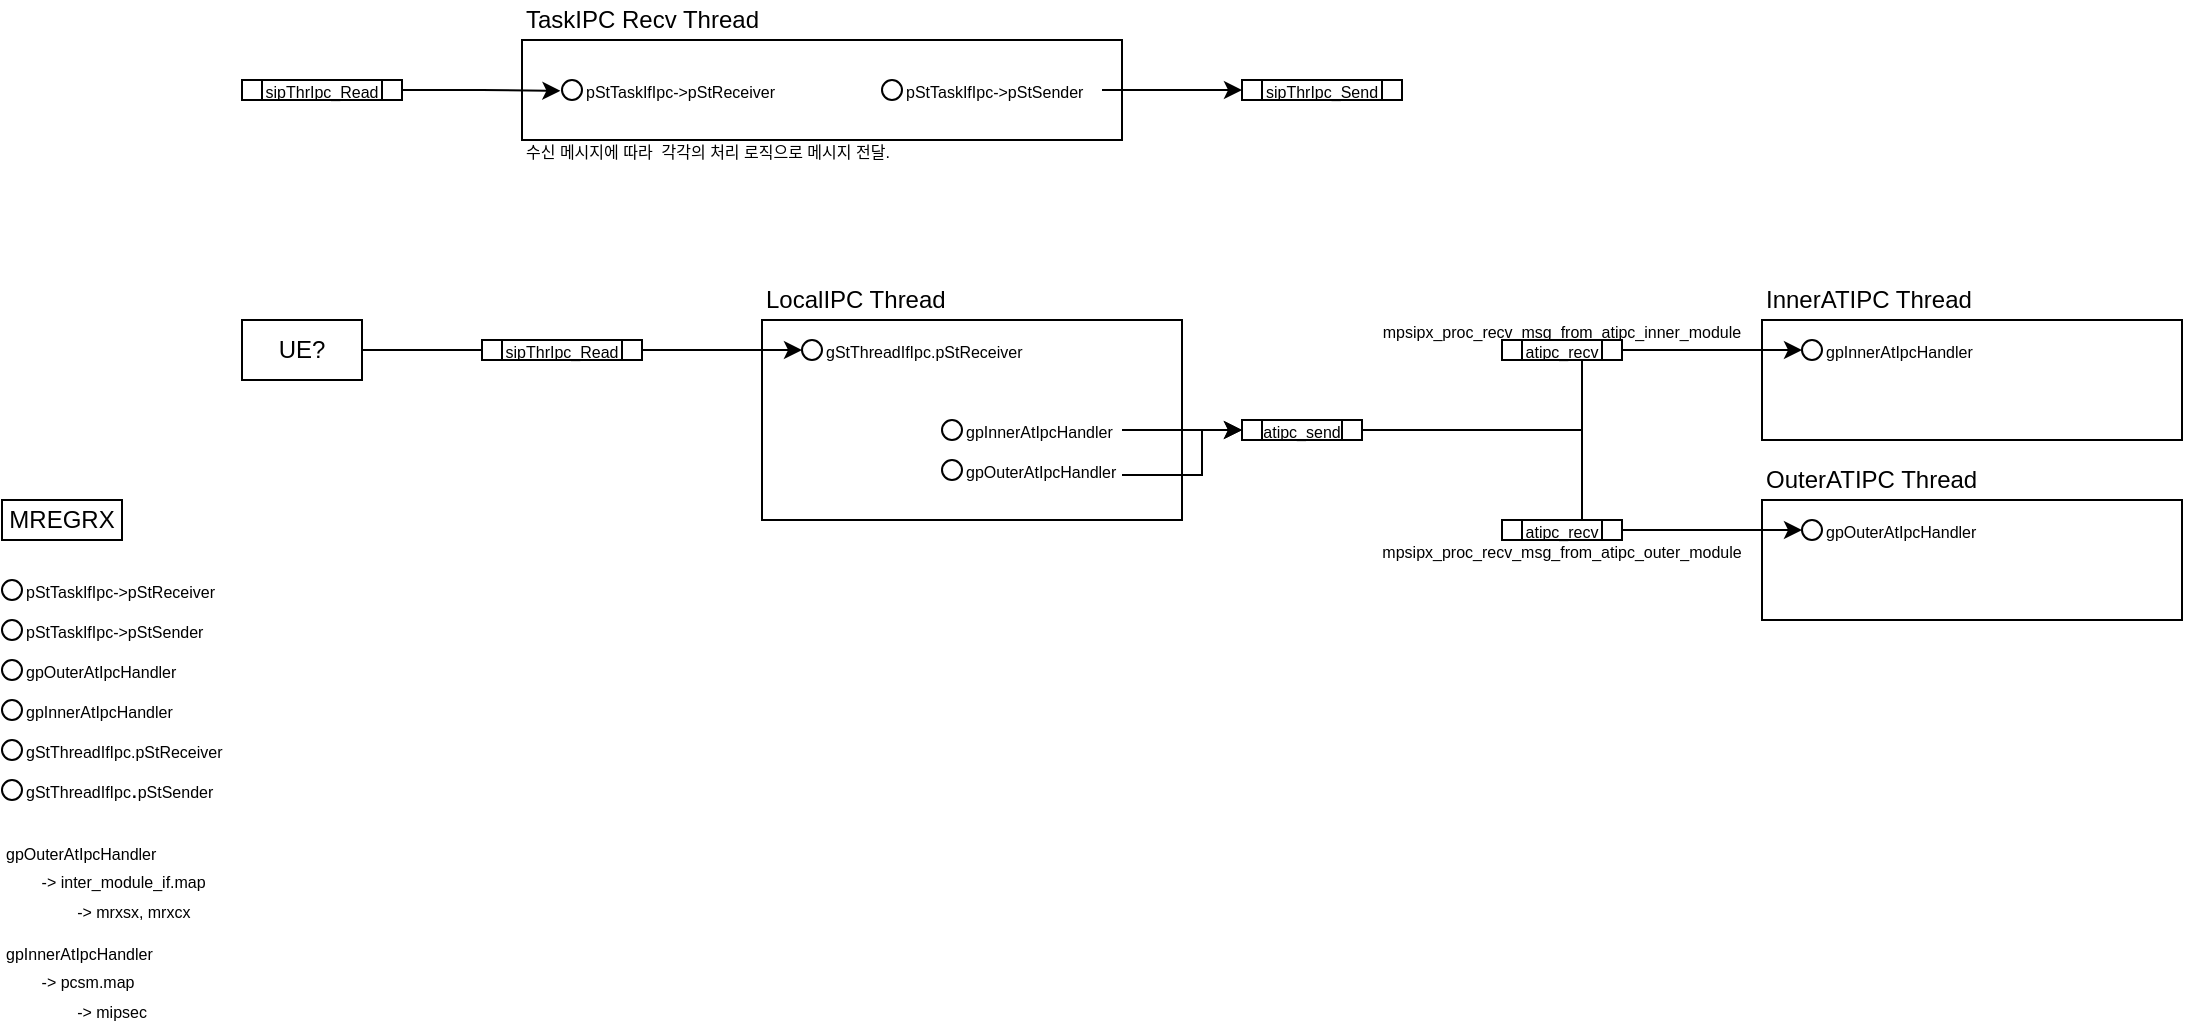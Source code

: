 <mxfile version="28.2.4">
  <diagram name="페이지-1" id="JuZxe8WxZ3bdWjItNSyv">
    <mxGraphModel dx="815" dy="425" grid="1" gridSize="10" guides="1" tooltips="1" connect="1" arrows="1" fold="1" page="1" pageScale="1" pageWidth="827" pageHeight="1169" math="0" shadow="0">
      <root>
        <mxCell id="0" />
        <mxCell id="1" parent="0" />
        <mxCell id="Kl3heIubk2VX5QrCEViC-150" value="" style="rounded=0;whiteSpace=wrap;html=1;" vertex="1" parent="1">
          <mxGeometry x="300" y="200" width="300" height="50" as="geometry" />
        </mxCell>
        <mxCell id="Kl3heIubk2VX5QrCEViC-119" value="" style="group" vertex="1" connectable="0" parent="1">
          <mxGeometry x="420" y="320" width="210" height="120" as="geometry" />
        </mxCell>
        <mxCell id="Kl3heIubk2VX5QrCEViC-88" value="" style="rounded=0;whiteSpace=wrap;html=1;" vertex="1" parent="Kl3heIubk2VX5QrCEViC-119">
          <mxGeometry y="20" width="210" height="100" as="geometry" />
        </mxCell>
        <mxCell id="Kl3heIubk2VX5QrCEViC-92" value="LocalIPC Thread" style="text;html=1;align=left;verticalAlign=middle;whiteSpace=wrap;rounded=0;" vertex="1" parent="Kl3heIubk2VX5QrCEViC-119">
          <mxGeometry width="120" height="20" as="geometry" />
        </mxCell>
        <mxCell id="Kl3heIubk2VX5QrCEViC-95" value="" style="group" vertex="1" connectable="0" parent="1">
          <mxGeometry x="920" y="320" width="210" height="80" as="geometry" />
        </mxCell>
        <mxCell id="Kl3heIubk2VX5QrCEViC-44" value="" style="rounded=0;whiteSpace=wrap;html=1;" vertex="1" parent="Kl3heIubk2VX5QrCEViC-95">
          <mxGeometry y="20" width="210" height="60" as="geometry" />
        </mxCell>
        <mxCell id="Kl3heIubk2VX5QrCEViC-45" value="InnerATIPC Thread" style="text;html=1;align=left;verticalAlign=middle;whiteSpace=wrap;rounded=0;" vertex="1" parent="Kl3heIubk2VX5QrCEViC-95">
          <mxGeometry width="120" height="20" as="geometry" />
        </mxCell>
        <mxCell id="Kl3heIubk2VX5QrCEViC-93" value="" style="group" vertex="1" connectable="0" parent="1">
          <mxGeometry x="920" y="410" width="210" height="80" as="geometry" />
        </mxCell>
        <mxCell id="Kl3heIubk2VX5QrCEViC-57" value="" style="rounded=0;whiteSpace=wrap;html=1;" vertex="1" parent="Kl3heIubk2VX5QrCEViC-93">
          <mxGeometry y="20" width="210" height="60" as="geometry" />
        </mxCell>
        <mxCell id="Kl3heIubk2VX5QrCEViC-58" value="OuterATIPC Thread" style="text;html=1;align=left;verticalAlign=middle;whiteSpace=wrap;rounded=0;" vertex="1" parent="Kl3heIubk2VX5QrCEViC-93">
          <mxGeometry width="120" height="20" as="geometry" />
        </mxCell>
        <mxCell id="Kl3heIubk2VX5QrCEViC-7" value="MREGRX" style="rounded=0;whiteSpace=wrap;html=1;container=0;" vertex="1" parent="1">
          <mxGeometry x="40" y="430" width="60" height="20" as="geometry" />
        </mxCell>
        <mxCell id="Kl3heIubk2VX5QrCEViC-24" value="&lt;font style=&quot;font-size: 8px;&quot;&gt;gpOuterAtIpcHandler&lt;br&gt;&lt;/font&gt;&lt;span style=&quot;background-color: transparent; color: light-dark(rgb(0, 0, 0), rgb(255, 255, 255)); font-size: 8px;&quot;&gt;&lt;span style=&quot;white-space: pre;&quot;&gt;&#x9;&lt;/span&gt;-&amp;gt;&amp;nbsp;&lt;/span&gt;&lt;span style=&quot;background-color: transparent; color: light-dark(rgb(0, 0, 0), rgb(255, 255, 255)); font-size: 8px;&quot;&gt;inter_module_if.map&lt;/span&gt;&lt;div&gt;&lt;span style=&quot;background-color: transparent; color: light-dark(rgb(0, 0, 0), rgb(255, 255, 255)); font-size: 8px;&quot;&gt;&lt;span style=&quot;white-space: pre;&quot;&gt;&#x9;&lt;/span&gt;&lt;span style=&quot;white-space: pre;&quot;&gt;&#x9;&lt;/span&gt;-&amp;gt; mrxsx, mrxcx&lt;br&gt;&lt;/span&gt;&lt;/div&gt;" style="text;html=1;align=left;verticalAlign=middle;whiteSpace=wrap;rounded=0;container=0;" vertex="1" parent="1">
          <mxGeometry x="40" y="600" width="120" height="40" as="geometry" />
        </mxCell>
        <mxCell id="Kl3heIubk2VX5QrCEViC-25" value="&lt;span style=&quot;font-size: 8px;&quot;&gt;gpInnerAtIpcHandler&lt;/span&gt;&lt;br&gt;&lt;span style=&quot;font-size: 8px; white-space: pre;&quot;&gt;&#x9;&lt;/span&gt;&lt;span style=&quot;font-size: 8px;&quot;&gt;-&amp;gt;&amp;nbsp;pcsm.map&lt;/span&gt;&lt;div&gt;&lt;span style=&quot;font-size: 8px;&quot;&gt;&lt;span style=&quot;white-space: pre;&quot;&gt;&#x9;&lt;/span&gt;&lt;span style=&quot;white-space: pre;&quot;&gt;&#x9;&lt;/span&gt;-&amp;gt; mipsec&lt;br&gt;&lt;/span&gt;&lt;/div&gt;" style="text;html=1;align=left;verticalAlign=middle;whiteSpace=wrap;rounded=0;container=0;" vertex="1" parent="1">
          <mxGeometry x="40" y="650" width="120" height="40" as="geometry" />
        </mxCell>
        <mxCell id="Kl3heIubk2VX5QrCEViC-40" value="" style="group" vertex="1" connectable="0" parent="1">
          <mxGeometry x="40" y="470" width="110" height="10" as="geometry" />
        </mxCell>
        <mxCell id="Kl3heIubk2VX5QrCEViC-4" value="" style="ellipse;whiteSpace=wrap;html=1;aspect=fixed;container=0;" vertex="1" parent="Kl3heIubk2VX5QrCEViC-40">
          <mxGeometry width="10" height="10" as="geometry" />
        </mxCell>
        <mxCell id="Kl3heIubk2VX5QrCEViC-5" value="&lt;font style=&quot;font-size: 8px;&quot;&gt;pStTaskIfIpc-&amp;gt;pStReceiver&lt;/font&gt;" style="text;html=1;align=left;verticalAlign=middle;whiteSpace=wrap;rounded=0;container=0;" vertex="1" parent="Kl3heIubk2VX5QrCEViC-40">
          <mxGeometry x="10" width="100" height="10" as="geometry" />
        </mxCell>
        <mxCell id="Kl3heIubk2VX5QrCEViC-41" value="" style="group" vertex="1" connectable="0" parent="1">
          <mxGeometry x="40" y="490" width="110" height="10" as="geometry" />
        </mxCell>
        <mxCell id="Kl3heIubk2VX5QrCEViC-12" value="" style="ellipse;whiteSpace=wrap;html=1;aspect=fixed;container=0;" vertex="1" parent="Kl3heIubk2VX5QrCEViC-41">
          <mxGeometry width="10" height="10" as="geometry" />
        </mxCell>
        <mxCell id="Kl3heIubk2VX5QrCEViC-13" value="&lt;font style=&quot;font-size: 8px;&quot;&gt;pStTaskIfIpc-&amp;gt;pStSender&lt;/font&gt;" style="text;html=1;align=left;verticalAlign=middle;whiteSpace=wrap;rounded=0;container=0;" vertex="1" parent="Kl3heIubk2VX5QrCEViC-41">
          <mxGeometry x="10" width="100" height="10" as="geometry" />
        </mxCell>
        <mxCell id="Kl3heIubk2VX5QrCEViC-48" value="" style="group" vertex="1" connectable="0" parent="1">
          <mxGeometry x="40" y="550" width="110" height="10" as="geometry" />
        </mxCell>
        <mxCell id="Kl3heIubk2VX5QrCEViC-46" value="&lt;font style=&quot;font-size: 8px;&quot;&gt;gStThreadIfIpc.pStReceiver&lt;/font&gt;" style="text;html=1;align=left;verticalAlign=middle;whiteSpace=wrap;rounded=0;" vertex="1" parent="Kl3heIubk2VX5QrCEViC-48">
          <mxGeometry x="10" width="100" height="10" as="geometry" />
        </mxCell>
        <mxCell id="Kl3heIubk2VX5QrCEViC-47" value="" style="ellipse;whiteSpace=wrap;html=1;aspect=fixed;container=0;" vertex="1" parent="Kl3heIubk2VX5QrCEViC-48">
          <mxGeometry width="10" height="10" as="geometry" />
        </mxCell>
        <mxCell id="Kl3heIubk2VX5QrCEViC-53" value="&lt;font style=&quot;font-size: 8px;&quot;&gt;mpsipx_proc_recv_msg_from_atipc_inner_module&lt;/font&gt;" style="text;html=1;align=center;verticalAlign=middle;whiteSpace=wrap;rounded=0;" vertex="1" parent="1">
          <mxGeometry x="720" y="340" width="200" height="10" as="geometry" />
        </mxCell>
        <mxCell id="Kl3heIubk2VX5QrCEViC-55" style="edgeStyle=orthogonalEdgeStyle;rounded=0;orthogonalLoop=1;jettySize=auto;html=1;exitX=1;exitY=0.5;exitDx=0;exitDy=0;entryX=0;entryY=0.5;entryDx=0;entryDy=0;" edge="1" parent="1" source="Kl3heIubk2VX5QrCEViC-110" target="Kl3heIubk2VX5QrCEViC-50">
          <mxGeometry relative="1" as="geometry">
            <mxPoint x="720" y="355" as="sourcePoint" />
          </mxGeometry>
        </mxCell>
        <mxCell id="Kl3heIubk2VX5QrCEViC-62" style="edgeStyle=orthogonalEdgeStyle;rounded=0;orthogonalLoop=1;jettySize=auto;html=1;exitX=1;exitY=0.5;exitDx=0;exitDy=0;entryX=0;entryY=0.5;entryDx=0;entryDy=0;" edge="1" parent="1" source="Kl3heIubk2VX5QrCEViC-110" target="Kl3heIubk2VX5QrCEViC-60">
          <mxGeometry relative="1" as="geometry">
            <mxPoint x="930" y="445" as="targetPoint" />
            <mxPoint x="720" y="445" as="sourcePoint" />
          </mxGeometry>
        </mxCell>
        <mxCell id="Kl3heIubk2VX5QrCEViC-64" value="&lt;font style=&quot;font-size: 8px;&quot;&gt;mpsipx_proc_recv_msg_from_atipc_outer_module&lt;/font&gt;" style="text;html=1;align=center;verticalAlign=middle;whiteSpace=wrap;rounded=0;" vertex="1" parent="1">
          <mxGeometry x="720" y="450" width="200" height="10" as="geometry" />
        </mxCell>
        <mxCell id="Kl3heIubk2VX5QrCEViC-71" value="" style="group" vertex="1" connectable="0" parent="1">
          <mxGeometry x="790" y="350" width="60" height="10" as="geometry" />
        </mxCell>
        <mxCell id="Kl3heIubk2VX5QrCEViC-68" value="&lt;span style=&quot;font-size: 8px;&quot;&gt;atipc_recv&lt;/span&gt;" style="rounded=0;whiteSpace=wrap;html=1;" vertex="1" parent="Kl3heIubk2VX5QrCEViC-71">
          <mxGeometry x="10" width="40" height="10" as="geometry" />
        </mxCell>
        <mxCell id="Kl3heIubk2VX5QrCEViC-69" value="" style="rounded=0;whiteSpace=wrap;html=1;" vertex="1" parent="Kl3heIubk2VX5QrCEViC-71">
          <mxGeometry width="10" height="10" as="geometry" />
        </mxCell>
        <mxCell id="Kl3heIubk2VX5QrCEViC-70" value="" style="rounded=0;whiteSpace=wrap;html=1;" vertex="1" parent="Kl3heIubk2VX5QrCEViC-71">
          <mxGeometry x="50" width="10" height="10" as="geometry" />
        </mxCell>
        <mxCell id="Kl3heIubk2VX5QrCEViC-82" value="" style="group" vertex="1" connectable="0" parent="1">
          <mxGeometry x="940" y="350" width="90" height="10" as="geometry" />
        </mxCell>
        <mxCell id="Kl3heIubk2VX5QrCEViC-50" value="" style="ellipse;whiteSpace=wrap;html=1;aspect=fixed;container=0;" vertex="1" parent="Kl3heIubk2VX5QrCEViC-82">
          <mxGeometry width="10" height="10" as="geometry" />
        </mxCell>
        <mxCell id="Kl3heIubk2VX5QrCEViC-51" value="&lt;span style=&quot;font-size: 8px;&quot;&gt;gpInnerAtIpcHandler&lt;/span&gt;" style="text;html=1;align=left;verticalAlign=middle;whiteSpace=wrap;rounded=0;container=0;" vertex="1" parent="Kl3heIubk2VX5QrCEViC-82">
          <mxGeometry x="10" width="80" height="10" as="geometry" />
        </mxCell>
        <mxCell id="Kl3heIubk2VX5QrCEViC-83" value="" style="group" vertex="1" connectable="0" parent="1">
          <mxGeometry x="940" y="440" width="90" height="10" as="geometry" />
        </mxCell>
        <mxCell id="Kl3heIubk2VX5QrCEViC-60" value="" style="ellipse;whiteSpace=wrap;html=1;aspect=fixed;" vertex="1" parent="Kl3heIubk2VX5QrCEViC-83">
          <mxGeometry width="10" height="10" as="geometry" />
        </mxCell>
        <mxCell id="Kl3heIubk2VX5QrCEViC-61" value="&lt;font style=&quot;font-size: 8px;&quot;&gt;gpOuterAtIpcHandler&lt;/font&gt;" style="text;html=1;align=left;verticalAlign=middle;whiteSpace=wrap;rounded=0;container=0;" vertex="1" parent="Kl3heIubk2VX5QrCEViC-83">
          <mxGeometry x="10" width="80" height="10" as="geometry" />
        </mxCell>
        <mxCell id="Kl3heIubk2VX5QrCEViC-84" value="" style="group" vertex="1" connectable="0" parent="1">
          <mxGeometry x="790" y="440" width="60" height="10" as="geometry" />
        </mxCell>
        <mxCell id="Kl3heIubk2VX5QrCEViC-74" value="&lt;span style=&quot;font-size: 8px;&quot;&gt;atipc_recv&lt;/span&gt;" style="rounded=0;whiteSpace=wrap;html=1;container=0;" vertex="1" parent="Kl3heIubk2VX5QrCEViC-84">
          <mxGeometry x="10" width="40" height="10" as="geometry" />
        </mxCell>
        <mxCell id="Kl3heIubk2VX5QrCEViC-75" value="" style="rounded=0;whiteSpace=wrap;html=1;container=0;" vertex="1" parent="Kl3heIubk2VX5QrCEViC-84">
          <mxGeometry width="10" height="10" as="geometry" />
        </mxCell>
        <mxCell id="Kl3heIubk2VX5QrCEViC-76" value="" style="rounded=0;whiteSpace=wrap;html=1;container=0;" vertex="1" parent="Kl3heIubk2VX5QrCEViC-84">
          <mxGeometry x="50" width="10" height="10" as="geometry" />
        </mxCell>
        <mxCell id="Kl3heIubk2VX5QrCEViC-89" value="&lt;span style=&quot;&quot;&gt;&lt;font style=&quot;font-size: 8px;&quot;&gt;gStThreadIfIpc&lt;/font&gt;.&lt;font style=&quot;font-size: 8px;&quot;&gt;pStSender&lt;/font&gt;&lt;/span&gt;" style="text;html=1;align=left;verticalAlign=middle;whiteSpace=wrap;rounded=0;" vertex="1" parent="1">
          <mxGeometry x="50" y="570" width="100" height="10" as="geometry" />
        </mxCell>
        <mxCell id="Kl3heIubk2VX5QrCEViC-90" value="" style="ellipse;whiteSpace=wrap;html=1;aspect=fixed;" vertex="1" parent="1">
          <mxGeometry x="40" y="570" width="10" height="10" as="geometry" />
        </mxCell>
        <mxCell id="Kl3heIubk2VX5QrCEViC-97" value="" style="group" vertex="1" connectable="0" parent="1">
          <mxGeometry x="440" y="350" width="110" height="10" as="geometry" />
        </mxCell>
        <mxCell id="Kl3heIubk2VX5QrCEViC-98" value="&lt;font style=&quot;font-size: 8px;&quot;&gt;gStThreadIfIpc.pStReceiver&lt;/font&gt;" style="text;html=1;align=left;verticalAlign=middle;whiteSpace=wrap;rounded=0;" vertex="1" parent="Kl3heIubk2VX5QrCEViC-97">
          <mxGeometry x="10" width="100" height="10" as="geometry" />
        </mxCell>
        <mxCell id="Kl3heIubk2VX5QrCEViC-99" value="" style="ellipse;whiteSpace=wrap;html=1;aspect=fixed;container=0;" vertex="1" parent="Kl3heIubk2VX5QrCEViC-97">
          <mxGeometry width="10" height="10" as="geometry" />
        </mxCell>
        <mxCell id="Kl3heIubk2VX5QrCEViC-101" style="edgeStyle=orthogonalEdgeStyle;rounded=0;orthogonalLoop=1;jettySize=auto;html=1;exitX=1;exitY=0.5;exitDx=0;exitDy=0;entryX=0;entryY=0.5;entryDx=0;entryDy=0;" edge="1" parent="1" source="Kl3heIubk2VX5QrCEViC-100" target="Kl3heIubk2VX5QrCEViC-99">
          <mxGeometry relative="1" as="geometry">
            <mxPoint x="430" y="354.897" as="targetPoint" />
          </mxGeometry>
        </mxCell>
        <mxCell id="Kl3heIubk2VX5QrCEViC-100" value="UE?" style="rounded=0;whiteSpace=wrap;html=1;" vertex="1" parent="1">
          <mxGeometry x="160" y="340" width="60" height="30" as="geometry" />
        </mxCell>
        <mxCell id="Kl3heIubk2VX5QrCEViC-105" value="" style="group" vertex="1" connectable="0" parent="1">
          <mxGeometry x="280" y="350" width="80" height="10" as="geometry" />
        </mxCell>
        <mxCell id="Kl3heIubk2VX5QrCEViC-102" value="&lt;font style=&quot;font-size: 8px;&quot;&gt;sipThrIpc_Read&lt;/font&gt;" style="rounded=0;whiteSpace=wrap;html=1;" vertex="1" parent="Kl3heIubk2VX5QrCEViC-105">
          <mxGeometry x="10" width="60" height="10" as="geometry" />
        </mxCell>
        <mxCell id="Kl3heIubk2VX5QrCEViC-103" value="" style="rounded=0;whiteSpace=wrap;html=1;" vertex="1" parent="Kl3heIubk2VX5QrCEViC-105">
          <mxGeometry x="70" width="10" height="10" as="geometry" />
        </mxCell>
        <mxCell id="Kl3heIubk2VX5QrCEViC-104" value="" style="rounded=0;whiteSpace=wrap;html=1;" vertex="1" parent="Kl3heIubk2VX5QrCEViC-105">
          <mxGeometry width="10" height="10" as="geometry" />
        </mxCell>
        <mxCell id="Kl3heIubk2VX5QrCEViC-120" value="" style="group" vertex="1" connectable="0" parent="1">
          <mxGeometry x="660" y="390" width="60" height="10" as="geometry" />
        </mxCell>
        <mxCell id="Kl3heIubk2VX5QrCEViC-110" value="" style="rounded=0;whiteSpace=wrap;html=1;container=0;" vertex="1" parent="Kl3heIubk2VX5QrCEViC-120">
          <mxGeometry x="50" width="10" height="10" as="geometry" />
        </mxCell>
        <mxCell id="Kl3heIubk2VX5QrCEViC-111" value="" style="rounded=0;whiteSpace=wrap;html=1;container=0;" vertex="1" parent="Kl3heIubk2VX5QrCEViC-120">
          <mxGeometry width="10" height="10" as="geometry" />
        </mxCell>
        <mxCell id="Kl3heIubk2VX5QrCEViC-109" value="&lt;font style=&quot;font-size: 8px;&quot;&gt;atipc_send&lt;/font&gt;" style="rounded=0;whiteSpace=wrap;html=1;container=0;" vertex="1" parent="Kl3heIubk2VX5QrCEViC-120">
          <mxGeometry x="10" width="40" height="10" as="geometry" />
        </mxCell>
        <mxCell id="Kl3heIubk2VX5QrCEViC-121" value="" style="group" vertex="1" connectable="0" parent="1">
          <mxGeometry x="40" y="510" width="110" height="10" as="geometry" />
        </mxCell>
        <mxCell id="Kl3heIubk2VX5QrCEViC-122" value="" style="ellipse;whiteSpace=wrap;html=1;aspect=fixed;" vertex="1" parent="Kl3heIubk2VX5QrCEViC-121">
          <mxGeometry width="10" height="10" as="geometry" />
        </mxCell>
        <mxCell id="Kl3heIubk2VX5QrCEViC-123" value="&lt;font style=&quot;font-size: 8px;&quot;&gt;gpOuterAtIpcHandler&lt;/font&gt;" style="text;html=1;align=left;verticalAlign=middle;whiteSpace=wrap;rounded=0;container=0;" vertex="1" parent="Kl3heIubk2VX5QrCEViC-121">
          <mxGeometry x="10" width="100" height="10" as="geometry" />
        </mxCell>
        <mxCell id="Kl3heIubk2VX5QrCEViC-124" value="" style="group" vertex="1" connectable="0" parent="1">
          <mxGeometry x="40" y="530" width="110" height="10" as="geometry" />
        </mxCell>
        <mxCell id="Kl3heIubk2VX5QrCEViC-125" value="" style="ellipse;whiteSpace=wrap;html=1;aspect=fixed;" vertex="1" parent="Kl3heIubk2VX5QrCEViC-124">
          <mxGeometry width="10" height="10" as="geometry" />
        </mxCell>
        <mxCell id="Kl3heIubk2VX5QrCEViC-126" value="&lt;span style=&quot;font-size: 8px;&quot;&gt;gpInnerAtIpcHandler&lt;/span&gt;" style="text;html=1;align=left;verticalAlign=middle;whiteSpace=wrap;rounded=0;container=0;" vertex="1" parent="Kl3heIubk2VX5QrCEViC-124">
          <mxGeometry x="10" width="100" height="10" as="geometry" />
        </mxCell>
        <mxCell id="Kl3heIubk2VX5QrCEViC-127" value="" style="group" vertex="1" connectable="0" parent="1">
          <mxGeometry x="510" y="390" width="90" height="10" as="geometry" />
        </mxCell>
        <mxCell id="Kl3heIubk2VX5QrCEViC-21" value="" style="ellipse;whiteSpace=wrap;html=1;aspect=fixed;" vertex="1" parent="Kl3heIubk2VX5QrCEViC-127">
          <mxGeometry width="10" height="10" as="geometry" />
        </mxCell>
        <mxCell id="Kl3heIubk2VX5QrCEViC-22" value="&lt;span style=&quot;font-size: 8px;&quot;&gt;gpInnerAtIpcHandler&lt;/span&gt;" style="text;html=1;align=left;verticalAlign=middle;whiteSpace=wrap;rounded=0;container=0;" vertex="1" parent="Kl3heIubk2VX5QrCEViC-127">
          <mxGeometry x="10" width="80" height="10" as="geometry" />
        </mxCell>
        <mxCell id="Kl3heIubk2VX5QrCEViC-128" value="" style="group" vertex="1" connectable="0" parent="1">
          <mxGeometry x="510" y="410" width="90" height="10" as="geometry" />
        </mxCell>
        <mxCell id="Kl3heIubk2VX5QrCEViC-18" value="" style="ellipse;whiteSpace=wrap;html=1;aspect=fixed;" vertex="1" parent="Kl3heIubk2VX5QrCEViC-128">
          <mxGeometry width="10" height="10" as="geometry" />
        </mxCell>
        <mxCell id="Kl3heIubk2VX5QrCEViC-19" value="&lt;font style=&quot;font-size: 8px;&quot;&gt;gpOuterAtIpcHandler&lt;/font&gt;" style="text;html=1;align=left;verticalAlign=middle;whiteSpace=wrap;rounded=0;container=0;" vertex="1" parent="Kl3heIubk2VX5QrCEViC-128">
          <mxGeometry x="10" width="80" height="10" as="geometry" />
        </mxCell>
        <mxCell id="Kl3heIubk2VX5QrCEViC-129" style="edgeStyle=orthogonalEdgeStyle;rounded=0;orthogonalLoop=1;jettySize=auto;html=1;exitX=1;exitY=0.5;exitDx=0;exitDy=0;entryX=0;entryY=0.5;entryDx=0;entryDy=0;" edge="1" parent="1" source="Kl3heIubk2VX5QrCEViC-22" target="Kl3heIubk2VX5QrCEViC-111">
          <mxGeometry relative="1" as="geometry" />
        </mxCell>
        <mxCell id="Kl3heIubk2VX5QrCEViC-130" style="edgeStyle=orthogonalEdgeStyle;rounded=0;orthogonalLoop=1;jettySize=auto;html=1;exitX=1;exitY=0.75;exitDx=0;exitDy=0;entryX=0;entryY=0.5;entryDx=0;entryDy=0;" edge="1" parent="1" source="Kl3heIubk2VX5QrCEViC-19" target="Kl3heIubk2VX5QrCEViC-111">
          <mxGeometry relative="1" as="geometry">
            <Array as="points">
              <mxPoint x="640" y="418" />
              <mxPoint x="640" y="395" />
            </Array>
          </mxGeometry>
        </mxCell>
        <mxCell id="Kl3heIubk2VX5QrCEViC-143" value="" style="group" vertex="1" connectable="0" parent="1">
          <mxGeometry x="320" y="220" width="110" height="10" as="geometry" />
        </mxCell>
        <mxCell id="Kl3heIubk2VX5QrCEViC-144" value="" style="ellipse;whiteSpace=wrap;html=1;aspect=fixed;container=0;" vertex="1" parent="Kl3heIubk2VX5QrCEViC-143">
          <mxGeometry width="10" height="10" as="geometry" />
        </mxCell>
        <mxCell id="Kl3heIubk2VX5QrCEViC-145" value="&lt;font style=&quot;font-size: 8px;&quot;&gt;pStTaskIfIpc-&amp;gt;pStReceiver&lt;/font&gt;" style="text;html=1;align=left;verticalAlign=middle;whiteSpace=wrap;rounded=0;container=0;" vertex="1" parent="Kl3heIubk2VX5QrCEViC-143">
          <mxGeometry x="10" width="100" height="10" as="geometry" />
        </mxCell>
        <mxCell id="Kl3heIubk2VX5QrCEViC-152" value="TaskIPC Recv Thread" style="text;html=1;align=left;verticalAlign=middle;whiteSpace=wrap;rounded=0;" vertex="1" parent="1">
          <mxGeometry x="300" y="180" width="130" height="20" as="geometry" />
        </mxCell>
        <mxCell id="Kl3heIubk2VX5QrCEViC-153" value="" style="group" vertex="1" connectable="0" parent="1">
          <mxGeometry x="160" y="220" width="80" height="10" as="geometry" />
        </mxCell>
        <mxCell id="Kl3heIubk2VX5QrCEViC-154" value="&lt;font style=&quot;font-size: 8px;&quot;&gt;sipThrIpc_Read&lt;/font&gt;" style="rounded=0;whiteSpace=wrap;html=1;" vertex="1" parent="Kl3heIubk2VX5QrCEViC-153">
          <mxGeometry x="10" width="60" height="10" as="geometry" />
        </mxCell>
        <mxCell id="Kl3heIubk2VX5QrCEViC-155" value="" style="rounded=0;whiteSpace=wrap;html=1;" vertex="1" parent="Kl3heIubk2VX5QrCEViC-153">
          <mxGeometry x="70" width="10" height="10" as="geometry" />
        </mxCell>
        <mxCell id="Kl3heIubk2VX5QrCEViC-156" value="" style="rounded=0;whiteSpace=wrap;html=1;" vertex="1" parent="Kl3heIubk2VX5QrCEViC-153">
          <mxGeometry width="10" height="10" as="geometry" />
        </mxCell>
        <mxCell id="Kl3heIubk2VX5QrCEViC-158" style="edgeStyle=orthogonalEdgeStyle;rounded=0;orthogonalLoop=1;jettySize=auto;html=1;exitX=1;exitY=0.5;exitDx=0;exitDy=0;entryX=-0.08;entryY=0.544;entryDx=0;entryDy=0;entryPerimeter=0;" edge="1" parent="1" source="Kl3heIubk2VX5QrCEViC-155" target="Kl3heIubk2VX5QrCEViC-144">
          <mxGeometry relative="1" as="geometry">
            <mxPoint x="280" y="225" as="targetPoint" />
          </mxGeometry>
        </mxCell>
        <mxCell id="Kl3heIubk2VX5QrCEViC-164" value="" style="group" vertex="1" connectable="0" parent="1">
          <mxGeometry x="660" y="220" width="80" height="10" as="geometry" />
        </mxCell>
        <mxCell id="Kl3heIubk2VX5QrCEViC-160" value="&lt;font style=&quot;font-size: 8px;&quot;&gt;sipThrIpc_Send&lt;/font&gt;" style="rounded=0;whiteSpace=wrap;html=1;" vertex="1" parent="Kl3heIubk2VX5QrCEViC-164">
          <mxGeometry x="10" width="60" height="10" as="geometry" />
        </mxCell>
        <mxCell id="Kl3heIubk2VX5QrCEViC-162" value="" style="rounded=0;whiteSpace=wrap;html=1;" vertex="1" parent="Kl3heIubk2VX5QrCEViC-164">
          <mxGeometry x="70" width="10" height="10" as="geometry" />
        </mxCell>
        <mxCell id="Kl3heIubk2VX5QrCEViC-163" value="" style="rounded=0;whiteSpace=wrap;html=1;" vertex="1" parent="Kl3heIubk2VX5QrCEViC-164">
          <mxGeometry width="10" height="10" as="geometry" />
        </mxCell>
        <mxCell id="Kl3heIubk2VX5QrCEViC-159" style="edgeStyle=orthogonalEdgeStyle;rounded=0;orthogonalLoop=1;jettySize=auto;html=1;exitX=1;exitY=0.5;exitDx=0;exitDy=0;entryX=0;entryY=0.5;entryDx=0;entryDy=0;" edge="1" parent="1" source="Kl3heIubk2VX5QrCEViC-148" target="Kl3heIubk2VX5QrCEViC-163">
          <mxGeometry relative="1" as="geometry">
            <mxPoint x="630" y="225.286" as="targetPoint" />
            <Array as="points">
              <mxPoint x="620" y="225" />
              <mxPoint x="620" y="225" />
            </Array>
          </mxGeometry>
        </mxCell>
        <mxCell id="Kl3heIubk2VX5QrCEViC-165" value="" style="group" vertex="1" connectable="0" parent="1">
          <mxGeometry x="480" y="220" width="110" height="10" as="geometry" />
        </mxCell>
        <mxCell id="Kl3heIubk2VX5QrCEViC-147" value="" style="ellipse;whiteSpace=wrap;html=1;aspect=fixed;container=0;" vertex="1" parent="Kl3heIubk2VX5QrCEViC-165">
          <mxGeometry width="10" height="10" as="geometry" />
        </mxCell>
        <mxCell id="Kl3heIubk2VX5QrCEViC-148" value="&lt;font style=&quot;font-size: 8px;&quot;&gt;pStTaskIfIpc-&amp;gt;pStSender&lt;/font&gt;" style="text;html=1;align=left;verticalAlign=middle;whiteSpace=wrap;rounded=0;container=0;" vertex="1" parent="Kl3heIubk2VX5QrCEViC-165">
          <mxGeometry x="10" width="100" height="10" as="geometry" />
        </mxCell>
        <mxCell id="Kl3heIubk2VX5QrCEViC-166" value="&lt;font style=&quot;font-size: 8px;&quot;&gt;수신 메시지에 따라&amp;nbsp; 각각의 처리 로직으로 메시지 전달.&lt;/font&gt;" style="text;html=1;align=left;verticalAlign=middle;whiteSpace=wrap;rounded=0;" vertex="1" parent="1">
          <mxGeometry x="300" y="250" width="250" height="10" as="geometry" />
        </mxCell>
      </root>
    </mxGraphModel>
  </diagram>
</mxfile>
